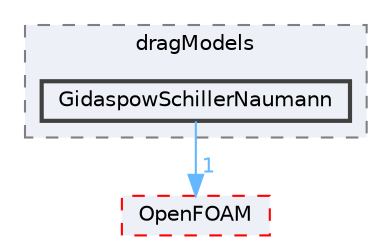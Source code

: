 digraph "src/phaseSystemModels/twoPhaseEuler/twoPhaseSystem/interfacialModels/dragModels/GidaspowSchillerNaumann"
{
 // LATEX_PDF_SIZE
  bgcolor="transparent";
  edge [fontname=Helvetica,fontsize=10,labelfontname=Helvetica,labelfontsize=10];
  node [fontname=Helvetica,fontsize=10,shape=box,height=0.2,width=0.4];
  compound=true
  subgraph clusterdir_b837bcfd13fa7ab2eb36015b2b5fd0b5 {
    graph [ bgcolor="#edf0f7", pencolor="grey50", label="dragModels", fontname=Helvetica,fontsize=10 style="filled,dashed", URL="dir_b837bcfd13fa7ab2eb36015b2b5fd0b5.html",tooltip=""]
  dir_7954926a95a1cf9a63ccc173c6db88de [label="GidaspowSchillerNaumann", fillcolor="#edf0f7", color="grey25", style="filled,bold", URL="dir_7954926a95a1cf9a63ccc173c6db88de.html",tooltip=""];
  }
  dir_c5473ff19b20e6ec4dfe5c310b3778a8 [label="OpenFOAM", fillcolor="#edf0f7", color="red", style="filled,dashed", URL="dir_c5473ff19b20e6ec4dfe5c310b3778a8.html",tooltip=""];
  dir_7954926a95a1cf9a63ccc173c6db88de->dir_c5473ff19b20e6ec4dfe5c310b3778a8 [headlabel="1", labeldistance=1.5 headhref="dir_001644_002695.html" href="dir_001644_002695.html" color="steelblue1" fontcolor="steelblue1"];
}
